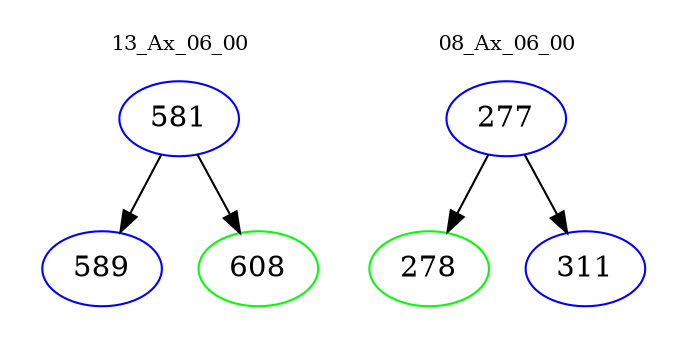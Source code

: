 digraph{
subgraph cluster_0 {
color = white
label = "13_Ax_06_00";
fontsize=10;
T0_581 [label="581", color="blue"]
T0_581 -> T0_589 [color="black"]
T0_589 [label="589", color="blue"]
T0_581 -> T0_608 [color="black"]
T0_608 [label="608", color="green"]
}
subgraph cluster_1 {
color = white
label = "08_Ax_06_00";
fontsize=10;
T1_277 [label="277", color="blue"]
T1_277 -> T1_278 [color="black"]
T1_278 [label="278", color="green"]
T1_277 -> T1_311 [color="black"]
T1_311 [label="311", color="blue"]
}
}

